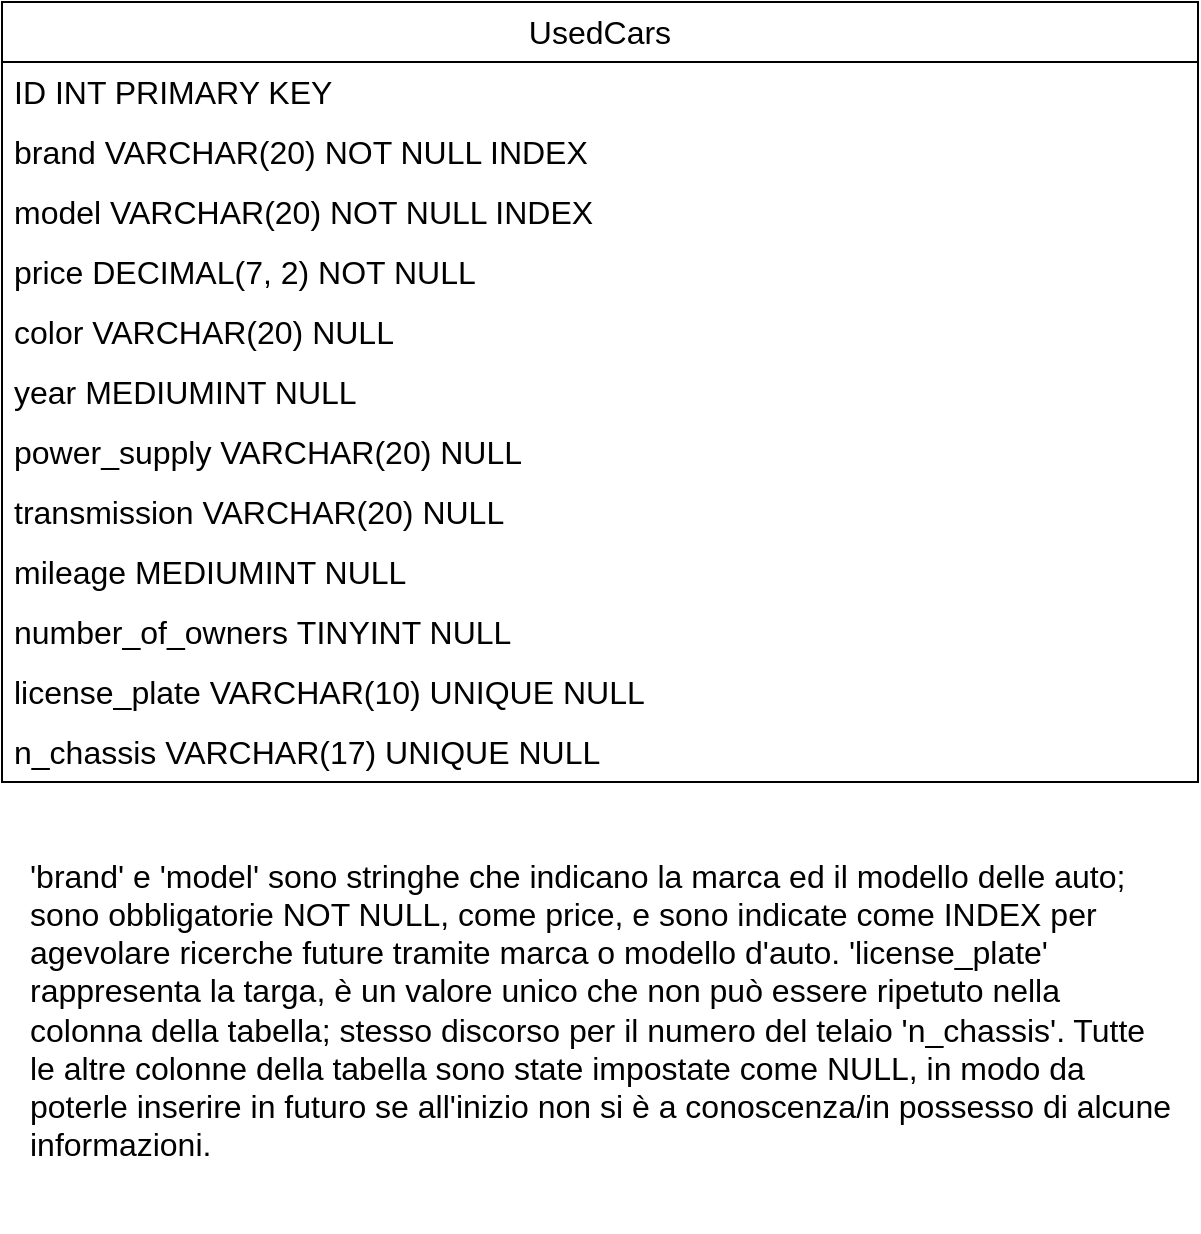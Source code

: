 <mxfile version="23.1.1" type="github">
  <diagram name="Pagina-1" id="nsgeAsVRoze0se4LR9Zi">
    <mxGraphModel dx="1017" dy="1183" grid="0" gridSize="10" guides="1" tooltips="1" connect="1" arrows="1" fold="1" page="0" pageScale="1" pageWidth="827" pageHeight="1169" math="0" shadow="0">
      <root>
        <mxCell id="0" />
        <mxCell id="1" parent="0" />
        <mxCell id="ojNFc0rzkyxefYwJNT-2-1" value="UsedCars" style="swimlane;fontStyle=0;childLayout=stackLayout;horizontal=1;startSize=30;horizontalStack=0;resizeParent=1;resizeParentMax=0;resizeLast=0;collapsible=1;marginBottom=0;whiteSpace=wrap;html=1;fontSize=16;" vertex="1" parent="1">
          <mxGeometry x="-156" y="-193" width="598" height="390" as="geometry" />
        </mxCell>
        <mxCell id="ojNFc0rzkyxefYwJNT-2-2" value="ID INT PRIMARY KEY" style="text;strokeColor=none;fillColor=none;align=left;verticalAlign=middle;spacingLeft=4;spacingRight=4;overflow=hidden;points=[[0,0.5],[1,0.5]];portConstraint=eastwest;rotatable=0;whiteSpace=wrap;html=1;fontSize=16;" vertex="1" parent="ojNFc0rzkyxefYwJNT-2-1">
          <mxGeometry y="30" width="598" height="30" as="geometry" />
        </mxCell>
        <mxCell id="ojNFc0rzkyxefYwJNT-2-3" value="brand VARCHAR(20) NOT NULL INDEX" style="text;strokeColor=none;fillColor=none;align=left;verticalAlign=middle;spacingLeft=4;spacingRight=4;overflow=hidden;points=[[0,0.5],[1,0.5]];portConstraint=eastwest;rotatable=0;whiteSpace=wrap;html=1;fontSize=16;" vertex="1" parent="ojNFc0rzkyxefYwJNT-2-1">
          <mxGeometry y="60" width="598" height="30" as="geometry" />
        </mxCell>
        <mxCell id="ojNFc0rzkyxefYwJNT-2-4" value="model VARCHAR(20) NOT NULL INDEX" style="text;strokeColor=none;fillColor=none;align=left;verticalAlign=middle;spacingLeft=4;spacingRight=4;overflow=hidden;points=[[0,0.5],[1,0.5]];portConstraint=eastwest;rotatable=0;whiteSpace=wrap;html=1;fontSize=16;" vertex="1" parent="ojNFc0rzkyxefYwJNT-2-1">
          <mxGeometry y="90" width="598" height="30" as="geometry" />
        </mxCell>
        <mxCell id="ojNFc0rzkyxefYwJNT-2-5" value="price DECIMAL(7, 2) NOT NULL" style="text;strokeColor=none;fillColor=none;align=left;verticalAlign=middle;spacingLeft=4;spacingRight=4;overflow=hidden;points=[[0,0.5],[1,0.5]];portConstraint=eastwest;rotatable=0;whiteSpace=wrap;html=1;fontSize=16;" vertex="1" parent="ojNFc0rzkyxefYwJNT-2-1">
          <mxGeometry y="120" width="598" height="30" as="geometry" />
        </mxCell>
        <mxCell id="ojNFc0rzkyxefYwJNT-2-6" value="color VARCHAR(20) NULL" style="text;strokeColor=none;fillColor=none;align=left;verticalAlign=middle;spacingLeft=4;spacingRight=4;overflow=hidden;points=[[0,0.5],[1,0.5]];portConstraint=eastwest;rotatable=0;whiteSpace=wrap;html=1;fontSize=16;" vertex="1" parent="ojNFc0rzkyxefYwJNT-2-1">
          <mxGeometry y="150" width="598" height="30" as="geometry" />
        </mxCell>
        <mxCell id="ojNFc0rzkyxefYwJNT-2-9" value="year MEDIUMINT NULL" style="text;strokeColor=none;fillColor=none;align=left;verticalAlign=middle;spacingLeft=4;spacingRight=4;overflow=hidden;points=[[0,0.5],[1,0.5]];portConstraint=eastwest;rotatable=0;whiteSpace=wrap;html=1;fontSize=16;" vertex="1" parent="ojNFc0rzkyxefYwJNT-2-1">
          <mxGeometry y="180" width="598" height="30" as="geometry" />
        </mxCell>
        <mxCell id="ojNFc0rzkyxefYwJNT-2-7" value="power_supply VARCHAR(20) NULL" style="text;strokeColor=none;fillColor=none;align=left;verticalAlign=middle;spacingLeft=4;spacingRight=4;overflow=hidden;points=[[0,0.5],[1,0.5]];portConstraint=eastwest;rotatable=0;whiteSpace=wrap;html=1;fontSize=16;" vertex="1" parent="ojNFc0rzkyxefYwJNT-2-1">
          <mxGeometry y="210" width="598" height="30" as="geometry" />
        </mxCell>
        <mxCell id="ojNFc0rzkyxefYwJNT-2-11" value="transmission VARCHAR(20) NULL" style="text;strokeColor=none;fillColor=none;align=left;verticalAlign=middle;spacingLeft=4;spacingRight=4;overflow=hidden;points=[[0,0.5],[1,0.5]];portConstraint=eastwest;rotatable=0;whiteSpace=wrap;html=1;fontSize=16;" vertex="1" parent="ojNFc0rzkyxefYwJNT-2-1">
          <mxGeometry y="240" width="598" height="30" as="geometry" />
        </mxCell>
        <mxCell id="ojNFc0rzkyxefYwJNT-2-8" value="mileage MEDIUMINT NULL" style="text;strokeColor=none;fillColor=none;align=left;verticalAlign=middle;spacingLeft=4;spacingRight=4;overflow=hidden;points=[[0,0.5],[1,0.5]];portConstraint=eastwest;rotatable=0;whiteSpace=wrap;html=1;fontSize=16;" vertex="1" parent="ojNFc0rzkyxefYwJNT-2-1">
          <mxGeometry y="270" width="598" height="30" as="geometry" />
        </mxCell>
        <mxCell id="ojNFc0rzkyxefYwJNT-2-13" value="number_of_owners&amp;nbsp;TINYINT NULL" style="text;strokeColor=none;fillColor=none;align=left;verticalAlign=middle;spacingLeft=4;spacingRight=4;overflow=hidden;points=[[0,0.5],[1,0.5]];portConstraint=eastwest;rotatable=0;whiteSpace=wrap;html=1;fontSize=16;" vertex="1" parent="ojNFc0rzkyxefYwJNT-2-1">
          <mxGeometry y="300" width="598" height="30" as="geometry" />
        </mxCell>
        <mxCell id="ojNFc0rzkyxefYwJNT-2-10" value="license_plate VARCHAR(10) UNIQUE NULL" style="text;strokeColor=none;fillColor=none;align=left;verticalAlign=middle;spacingLeft=4;spacingRight=4;overflow=hidden;points=[[0,0.5],[1,0.5]];portConstraint=eastwest;rotatable=0;whiteSpace=wrap;html=1;fontSize=16;" vertex="1" parent="ojNFc0rzkyxefYwJNT-2-1">
          <mxGeometry y="330" width="598" height="30" as="geometry" />
        </mxCell>
        <mxCell id="ojNFc0rzkyxefYwJNT-2-14" value="n_chassis VARCHAR(17) UNIQUE NULL" style="text;strokeColor=none;fillColor=none;align=left;verticalAlign=middle;spacingLeft=4;spacingRight=4;overflow=hidden;points=[[0,0.5],[1,0.5]];portConstraint=eastwest;rotatable=0;whiteSpace=wrap;html=1;fontSize=16;" vertex="1" parent="ojNFc0rzkyxefYwJNT-2-1">
          <mxGeometry y="360" width="598" height="30" as="geometry" />
        </mxCell>
        <mxCell id="ojNFc0rzkyxefYwJNT-2-12" value="&#39;brand&#39; e &#39;model&#39; sono stringhe che indicano la marca ed il modello delle auto; sono obbligatorie NOT NULL, come price, e sono indicate come INDEX per agevolare ricerche future tramite marca o modello d&#39;auto. &#39;license_plate&#39; rappresenta la targa, è un valore unico che non può essere ripetuto nella colonna della tabella; stesso discorso per il numero del telaio &#39;n_chassis&#39;. Tutte le altre colonne della tabella sono state impostate come NULL, in modo da poterle inserire in futuro se all&#39;inizio non si è a conoscenza/in possesso di alcune informazioni." style="text;strokeColor=none;fillColor=none;align=left;verticalAlign=middle;spacingLeft=4;spacingRight=4;overflow=hidden;points=[[0,0.5],[1,0.5]];portConstraint=eastwest;rotatable=0;whiteSpace=wrap;html=1;fontSize=16;" vertex="1" parent="1">
          <mxGeometry x="-148" y="199" width="582" height="223" as="geometry" />
        </mxCell>
      </root>
    </mxGraphModel>
  </diagram>
</mxfile>
